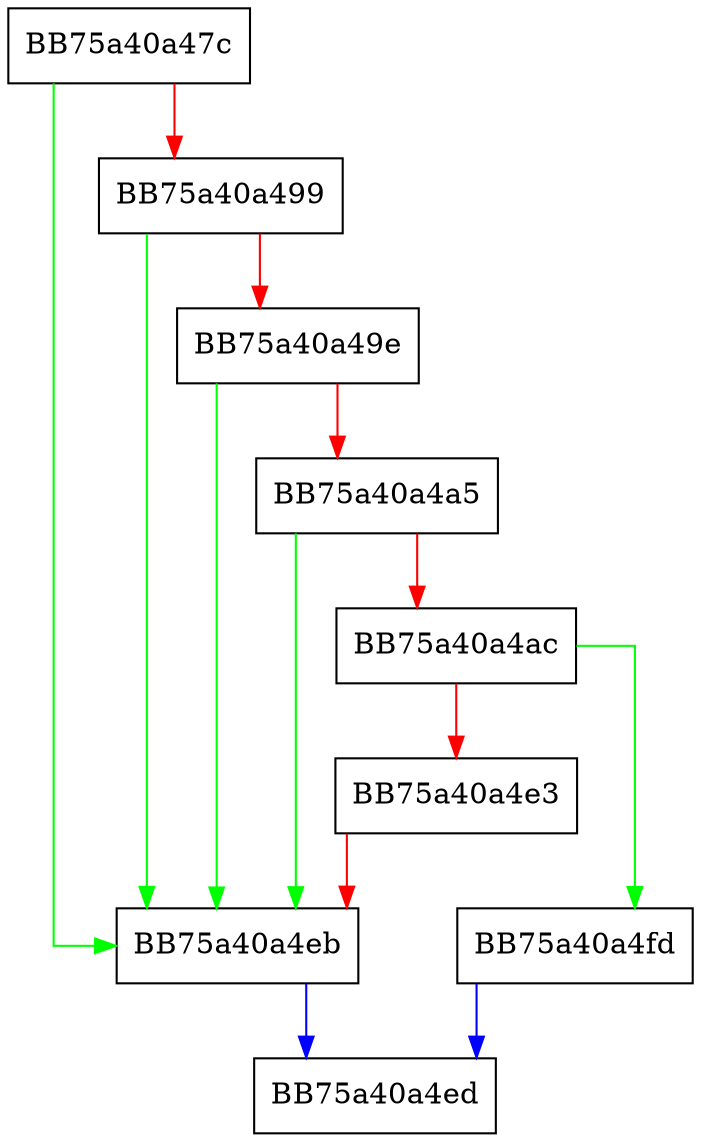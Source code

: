 digraph ParseToString {
  node [shape="box"];
  graph [splines=ortho];
  BB75a40a47c -> BB75a40a4eb [color="green"];
  BB75a40a47c -> BB75a40a499 [color="red"];
  BB75a40a499 -> BB75a40a4eb [color="green"];
  BB75a40a499 -> BB75a40a49e [color="red"];
  BB75a40a49e -> BB75a40a4eb [color="green"];
  BB75a40a49e -> BB75a40a4a5 [color="red"];
  BB75a40a4a5 -> BB75a40a4eb [color="green"];
  BB75a40a4a5 -> BB75a40a4ac [color="red"];
  BB75a40a4ac -> BB75a40a4fd [color="green"];
  BB75a40a4ac -> BB75a40a4e3 [color="red"];
  BB75a40a4e3 -> BB75a40a4eb [color="red"];
  BB75a40a4eb -> BB75a40a4ed [color="blue"];
  BB75a40a4fd -> BB75a40a4ed [color="blue"];
}